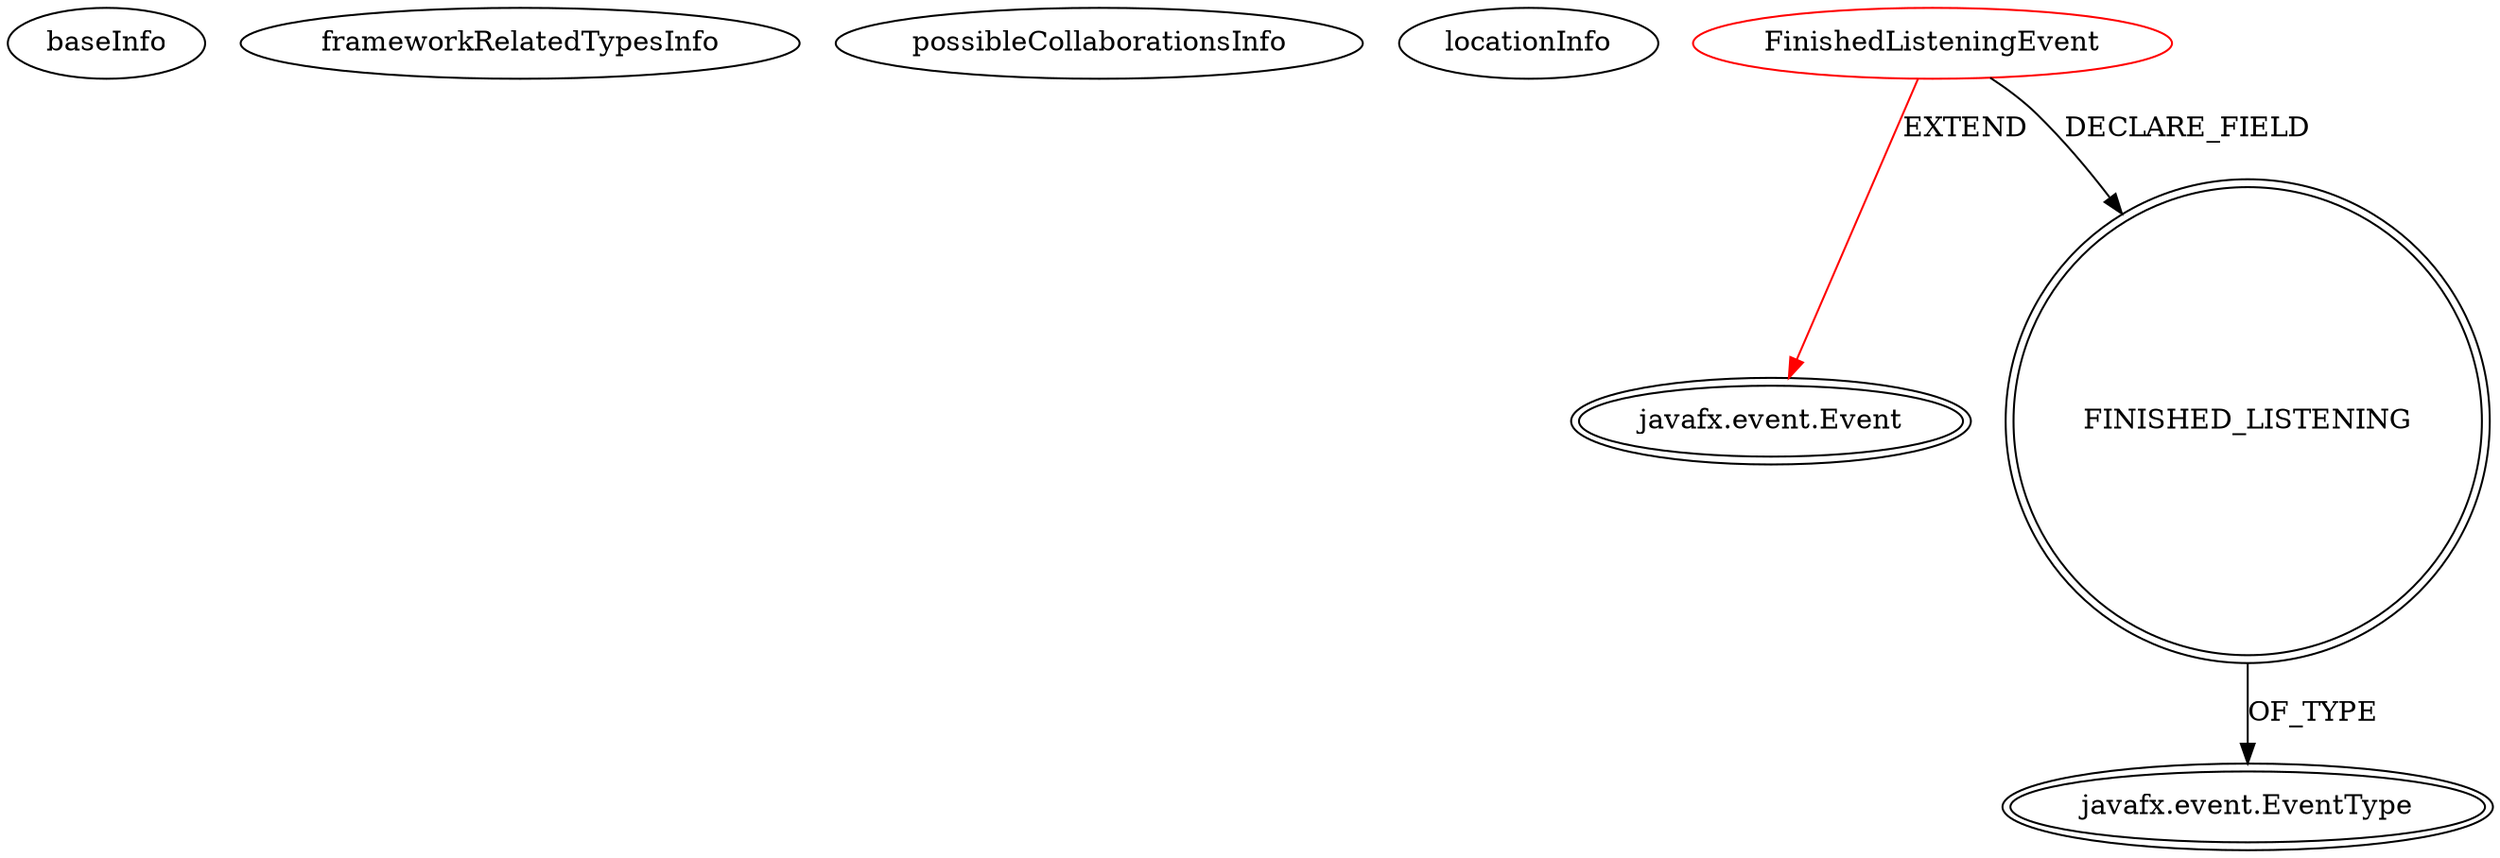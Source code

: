 digraph {
baseInfo[graphId=4259,category="extension_graph",isAnonymous=false,possibleRelation=false]
frameworkRelatedTypesInfo[0="javafx.event.Event"]
possibleCollaborationsInfo[]
locationInfo[projectName="srikarr-Woot",filePath="/srikarr-Woot/Woot-master/src/FinishedListeningEvent.java",contextSignature="FinishedListeningEvent",graphId="4259"]
0[label="FinishedListeningEvent",vertexType="ROOT_CLIENT_CLASS_DECLARATION",isFrameworkType=false,color=red]
1[label="javafx.event.Event",vertexType="FRAMEWORK_CLASS_TYPE",isFrameworkType=true,peripheries=2]
2[label="FINISHED_LISTENING",vertexType="FIELD_DECLARATION",isFrameworkType=true,peripheries=2,shape=circle]
3[label="javafx.event.EventType",vertexType="FRAMEWORK_CLASS_TYPE",isFrameworkType=true,peripheries=2]
0->1[label="EXTEND",color=red]
0->2[label="DECLARE_FIELD"]
2->3[label="OF_TYPE"]
}
